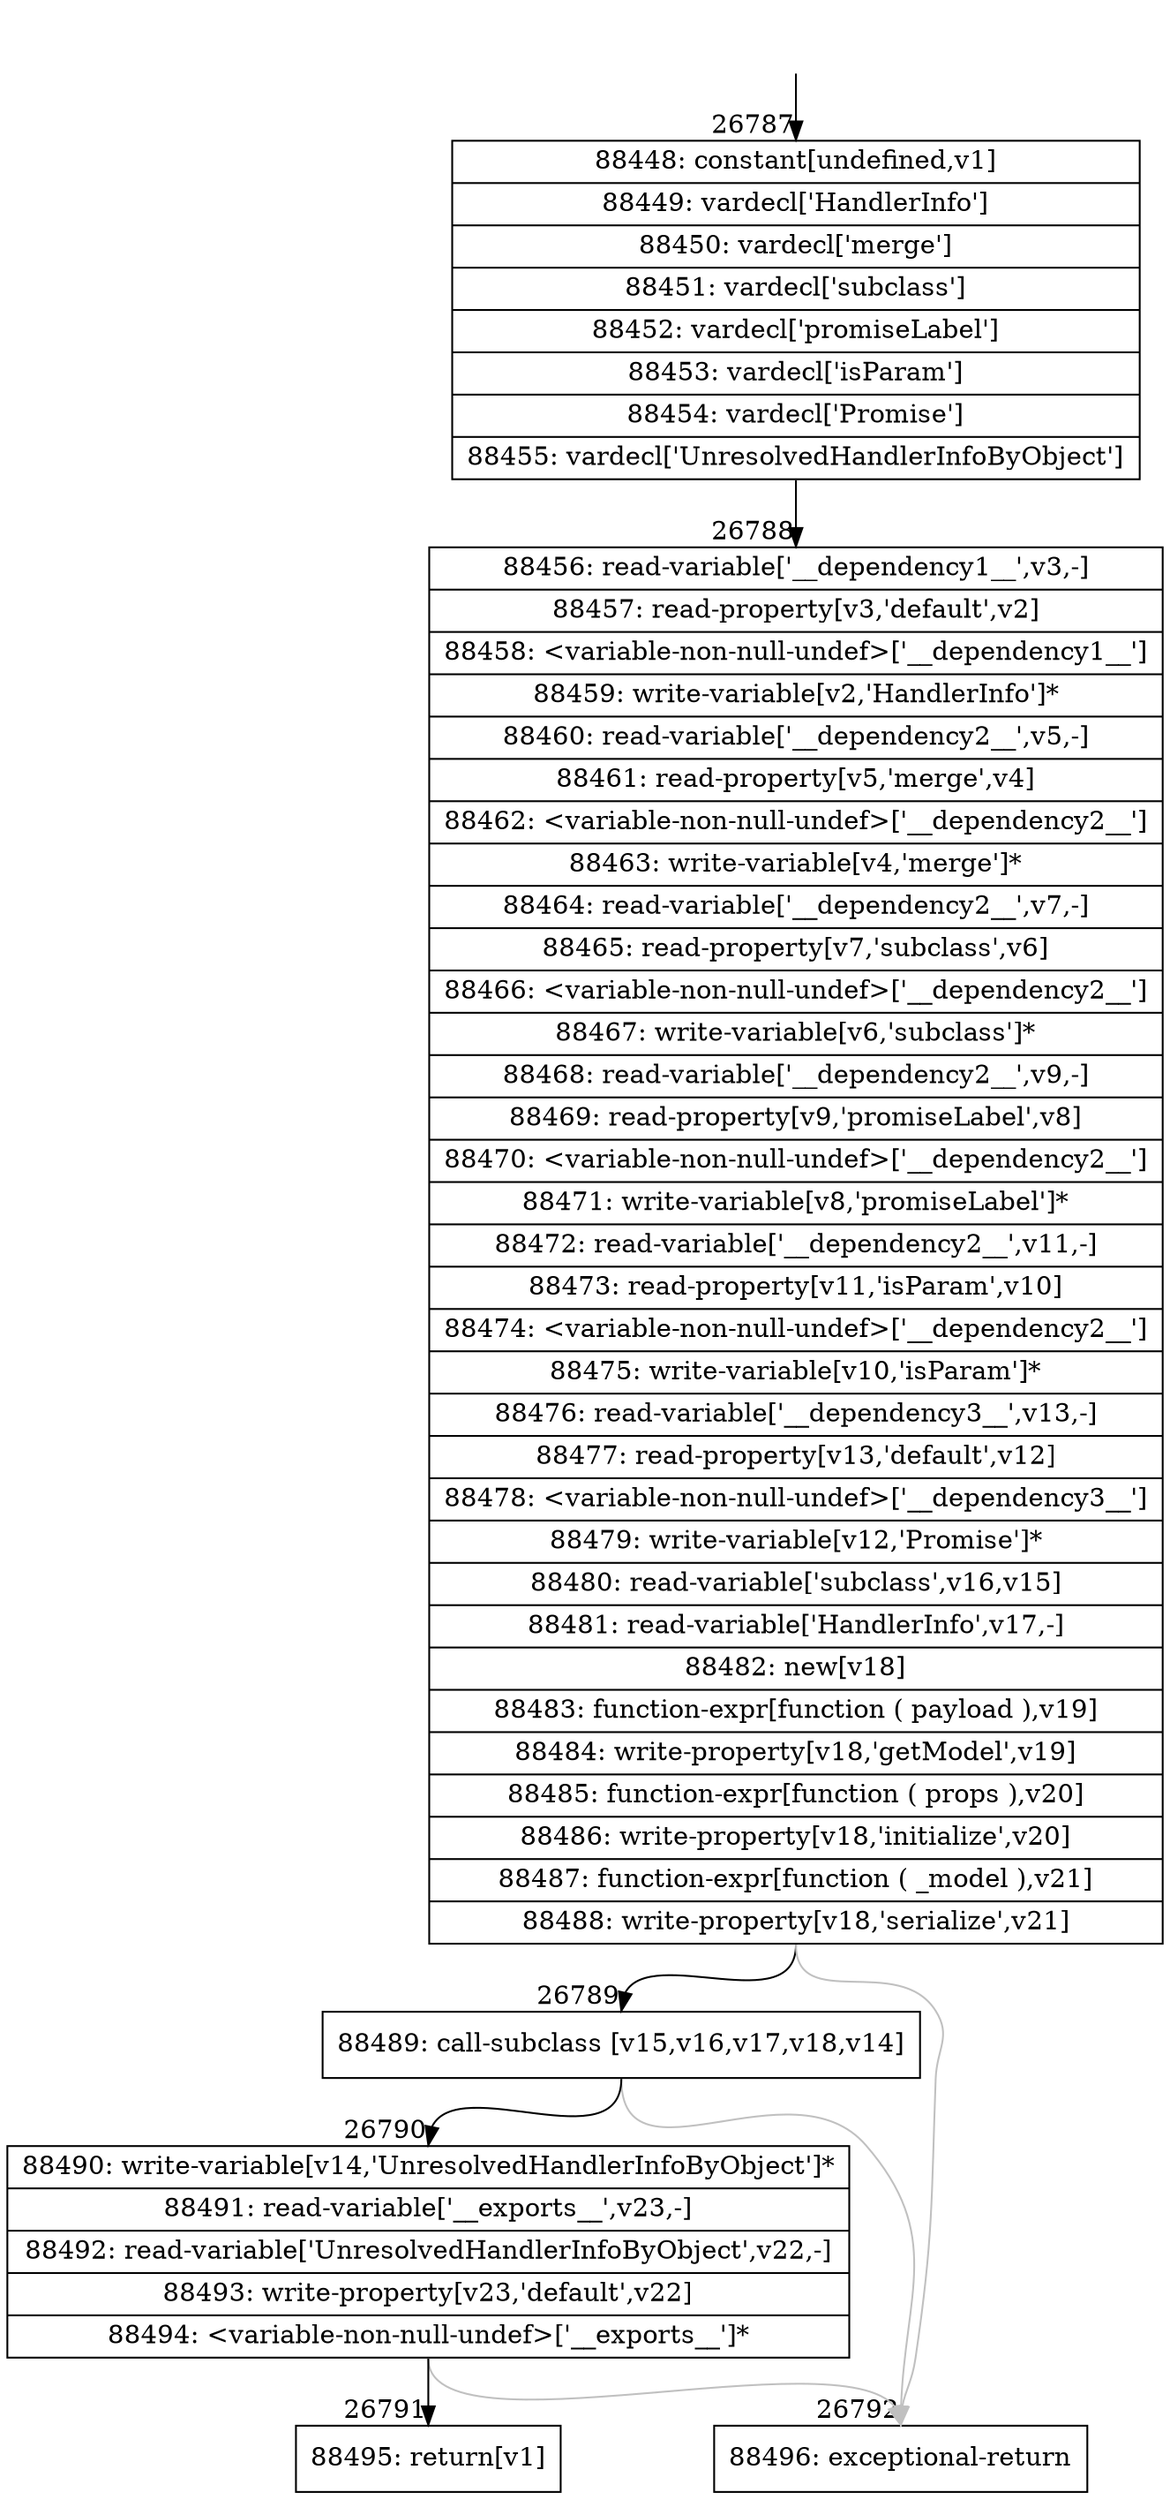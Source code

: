 digraph {
rankdir="TD"
BB_entry2344[shape=none,label=""];
BB_entry2344 -> BB26787 [tailport=s, headport=n, headlabel="    26787"]
BB26787 [shape=record label="{88448: constant[undefined,v1]|88449: vardecl['HandlerInfo']|88450: vardecl['merge']|88451: vardecl['subclass']|88452: vardecl['promiseLabel']|88453: vardecl['isParam']|88454: vardecl['Promise']|88455: vardecl['UnresolvedHandlerInfoByObject']}" ] 
BB26787 -> BB26788 [tailport=s, headport=n, headlabel="      26788"]
BB26788 [shape=record label="{88456: read-variable['__dependency1__',v3,-]|88457: read-property[v3,'default',v2]|88458: \<variable-non-null-undef\>['__dependency1__']|88459: write-variable[v2,'HandlerInfo']*|88460: read-variable['__dependency2__',v5,-]|88461: read-property[v5,'merge',v4]|88462: \<variable-non-null-undef\>['__dependency2__']|88463: write-variable[v4,'merge']*|88464: read-variable['__dependency2__',v7,-]|88465: read-property[v7,'subclass',v6]|88466: \<variable-non-null-undef\>['__dependency2__']|88467: write-variable[v6,'subclass']*|88468: read-variable['__dependency2__',v9,-]|88469: read-property[v9,'promiseLabel',v8]|88470: \<variable-non-null-undef\>['__dependency2__']|88471: write-variable[v8,'promiseLabel']*|88472: read-variable['__dependency2__',v11,-]|88473: read-property[v11,'isParam',v10]|88474: \<variable-non-null-undef\>['__dependency2__']|88475: write-variable[v10,'isParam']*|88476: read-variable['__dependency3__',v13,-]|88477: read-property[v13,'default',v12]|88478: \<variable-non-null-undef\>['__dependency3__']|88479: write-variable[v12,'Promise']*|88480: read-variable['subclass',v16,v15]|88481: read-variable['HandlerInfo',v17,-]|88482: new[v18]|88483: function-expr[function ( payload ),v19]|88484: write-property[v18,'getModel',v19]|88485: function-expr[function ( props ),v20]|88486: write-property[v18,'initialize',v20]|88487: function-expr[function ( _model ),v21]|88488: write-property[v18,'serialize',v21]}" ] 
BB26788 -> BB26789 [tailport=s, headport=n, headlabel="      26789"]
BB26788 -> BB26792 [tailport=s, headport=n, color=gray, headlabel="      26792"]
BB26789 [shape=record label="{88489: call-subclass [v15,v16,v17,v18,v14]}" ] 
BB26789 -> BB26790 [tailport=s, headport=n, headlabel="      26790"]
BB26789 -> BB26792 [tailport=s, headport=n, color=gray]
BB26790 [shape=record label="{88490: write-variable[v14,'UnresolvedHandlerInfoByObject']*|88491: read-variable['__exports__',v23,-]|88492: read-variable['UnresolvedHandlerInfoByObject',v22,-]|88493: write-property[v23,'default',v22]|88494: \<variable-non-null-undef\>['__exports__']*}" ] 
BB26790 -> BB26791 [tailport=s, headport=n, headlabel="      26791"]
BB26790 -> BB26792 [tailport=s, headport=n, color=gray]
BB26791 [shape=record label="{88495: return[v1]}" ] 
BB26792 [shape=record label="{88496: exceptional-return}" ] 
//#$~ 48434
}
